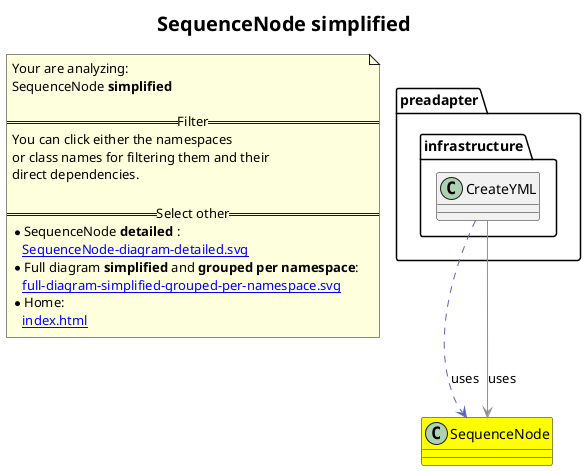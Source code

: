 @startuml
title <size:20>SequenceNode **simplified** </size>
note "Your are analyzing:\nSequenceNode **simplified** \n\n==Filter==\nYou can click either the namespaces \nor class names for filtering them and their\ndirect dependencies.\n\n==Select other==\n* SequenceNode **detailed** :\n   [[SequenceNode-diagram-detailed.svg]]\n* Full diagram **simplified** and **grouped per namespace**:\n   [[full-diagram-simplified-grouped-per-namespace.svg]]\n* Home:\n   [[index.html]]" as FloatingNote
class SequenceNode [[SequenceNode-diagram-simplified.svg]] #yellow {
}
  class preadapter.infrastructure.CreateYML [[preadapter.infrastructure.CreateYML-diagram-simplified.svg]]  {
  }
 ' *************************************** 
 ' *************************************** 
 ' *************************************** 
' Class relations extracted from namespace:
' 
' Class relations extracted from namespace:
' preadapter.infrastructure
preadapter.infrastructure.CreateYML .[#6060BB].> SequenceNode  : uses 
preadapter.infrastructure.CreateYML -[#909090]-> SequenceNode  : uses 
@enduml